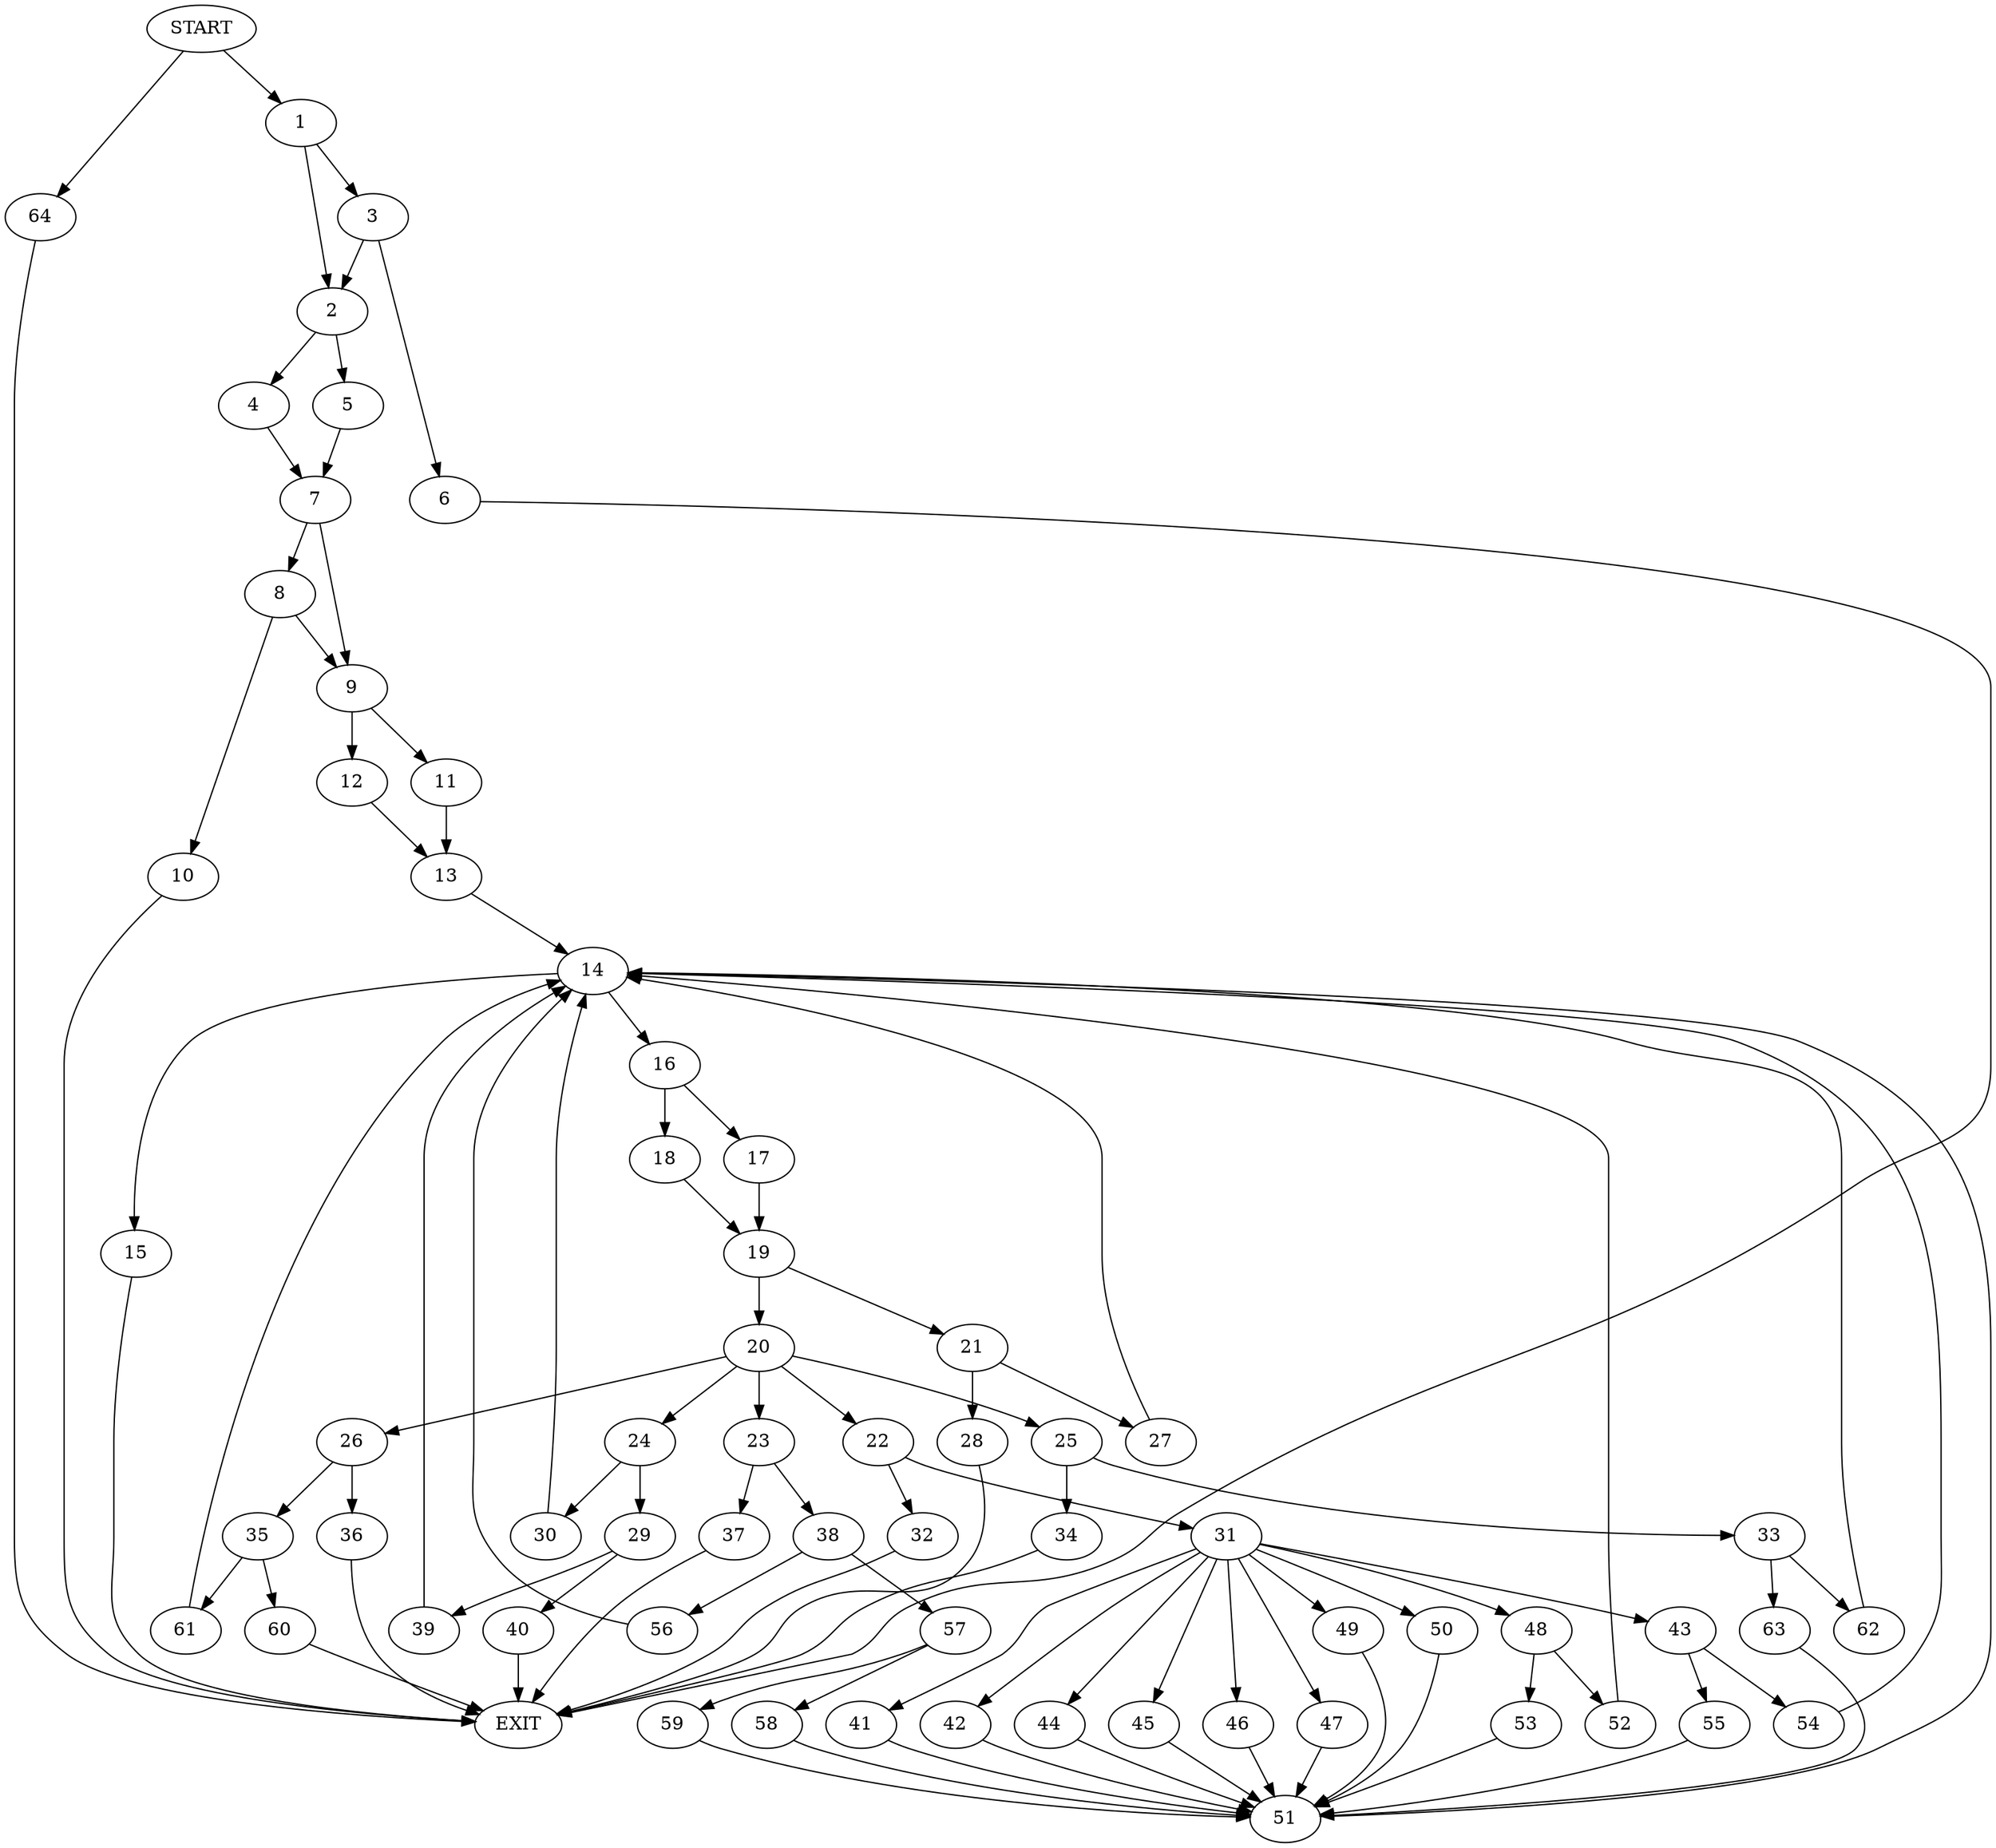 digraph {
0 [label="START"]
65 [label="EXIT"]
0 -> 1
1 -> 2
1 -> 3
2 -> 4
2 -> 5
3 -> 2
3 -> 6
6 -> 65
4 -> 7
5 -> 7
7 -> 8
7 -> 9
8 -> 10
8 -> 9
9 -> 11
9 -> 12
10 -> 65
12 -> 13
11 -> 13
13 -> 14
14 -> 15
14 -> 16
15 -> 65
16 -> 17
16 -> 18
17 -> 19
18 -> 19
19 -> 20
19 -> 21
20 -> 22
20 -> 23
20 -> 24
20 -> 25
20 -> 26
21 -> 27
21 -> 28
28 -> 65
27 -> 14
24 -> 29
24 -> 30
22 -> 31
22 -> 32
25 -> 33
25 -> 34
26 -> 35
26 -> 36
23 -> 37
23 -> 38
30 -> 14
29 -> 39
29 -> 40
39 -> 14
40 -> 65
31 -> 41
31 -> 42
31 -> 43
31 -> 44
31 -> 45
31 -> 46
31 -> 47
31 -> 48
31 -> 49
31 -> 50
32 -> 65
49 -> 51
50 -> 51
45 -> 51
42 -> 51
46 -> 51
47 -> 51
48 -> 52
48 -> 53
41 -> 51
44 -> 51
43 -> 54
43 -> 55
51 -> 14
54 -> 14
55 -> 51
52 -> 14
53 -> 51
37 -> 65
38 -> 56
38 -> 57
56 -> 14
57 -> 58
57 -> 59
59 -> 51
58 -> 51
35 -> 60
35 -> 61
36 -> 65
60 -> 65
61 -> 14
34 -> 65
33 -> 62
33 -> 63
62 -> 14
63 -> 51
0 -> 64
64 -> 65
}
